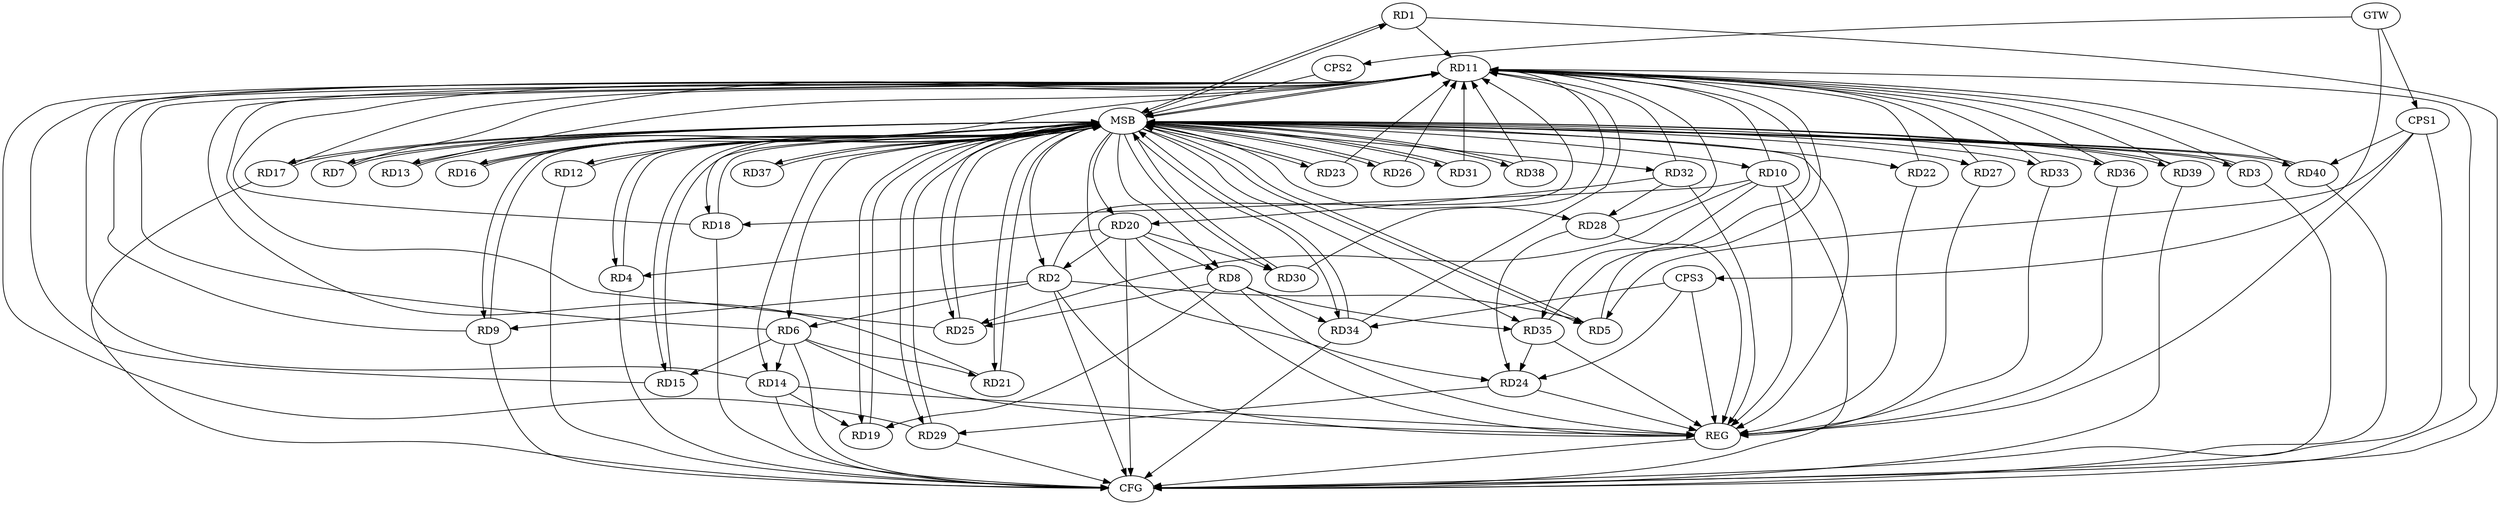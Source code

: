 strict digraph G {
  RD1 [ label="RD1" ];
  RD2 [ label="RD2" ];
  RD3 [ label="RD3" ];
  RD4 [ label="RD4" ];
  RD5 [ label="RD5" ];
  RD6 [ label="RD6" ];
  RD7 [ label="RD7" ];
  RD8 [ label="RD8" ];
  RD9 [ label="RD9" ];
  RD10 [ label="RD10" ];
  RD11 [ label="RD11" ];
  RD12 [ label="RD12" ];
  RD13 [ label="RD13" ];
  RD14 [ label="RD14" ];
  RD15 [ label="RD15" ];
  RD16 [ label="RD16" ];
  RD17 [ label="RD17" ];
  RD18 [ label="RD18" ];
  RD19 [ label="RD19" ];
  RD20 [ label="RD20" ];
  RD21 [ label="RD21" ];
  RD22 [ label="RD22" ];
  RD23 [ label="RD23" ];
  RD24 [ label="RD24" ];
  RD25 [ label="RD25" ];
  RD26 [ label="RD26" ];
  RD27 [ label="RD27" ];
  RD28 [ label="RD28" ];
  RD29 [ label="RD29" ];
  RD30 [ label="RD30" ];
  RD31 [ label="RD31" ];
  RD32 [ label="RD32" ];
  RD33 [ label="RD33" ];
  RD34 [ label="RD34" ];
  RD35 [ label="RD35" ];
  RD36 [ label="RD36" ];
  RD37 [ label="RD37" ];
  RD38 [ label="RD38" ];
  RD39 [ label="RD39" ];
  RD40 [ label="RD40" ];
  CPS1 [ label="CPS1" ];
  CPS2 [ label="CPS2" ];
  CPS3 [ label="CPS3" ];
  GTW [ label="GTW" ];
  REG [ label="REG" ];
  MSB [ label="MSB" ];
  CFG [ label="CFG" ];
  RD2 -> RD5;
  RD2 -> RD6;
  RD2 -> RD9;
  RD20 -> RD2;
  RD20 -> RD4;
  RD6 -> RD11;
  RD6 -> RD14;
  RD6 -> RD15;
  RD6 -> RD21;
  RD8 -> RD19;
  RD20 -> RD8;
  RD8 -> RD25;
  RD8 -> RD34;
  RD8 -> RD35;
  RD10 -> RD11;
  RD10 -> RD18;
  RD10 -> RD25;
  RD10 -> RD35;
  RD28 -> RD11;
  RD32 -> RD11;
  RD36 -> RD11;
  RD14 -> RD19;
  RD20 -> RD30;
  RD32 -> RD20;
  RD28 -> RD24;
  RD24 -> RD29;
  RD35 -> RD24;
  RD32 -> RD28;
  CPS1 -> RD40;
  CPS1 -> RD5;
  CPS3 -> RD34;
  CPS3 -> RD24;
  GTW -> CPS1;
  GTW -> CPS2;
  GTW -> CPS3;
  RD2 -> REG;
  RD6 -> REG;
  RD8 -> REG;
  RD10 -> REG;
  RD14 -> REG;
  RD20 -> REG;
  RD22 -> REG;
  RD24 -> REG;
  RD27 -> REG;
  RD28 -> REG;
  RD32 -> REG;
  RD33 -> REG;
  RD35 -> REG;
  RD36 -> REG;
  CPS1 -> REG;
  CPS3 -> REG;
  RD1 -> MSB;
  MSB -> RD22;
  MSB -> REG;
  RD3 -> MSB;
  MSB -> RD8;
  MSB -> RD12;
  MSB -> RD33;
  MSB -> RD36;
  RD4 -> MSB;
  MSB -> RD13;
  MSB -> RD28;
  MSB -> RD31;
  RD5 -> MSB;
  MSB -> RD6;
  MSB -> RD14;
  MSB -> RD18;
  MSB -> RD21;
  MSB -> RD24;
  MSB -> RD25;
  RD7 -> MSB;
  MSB -> RD3;
  MSB -> RD9;
  MSB -> RD30;
  MSB -> RD37;
  RD9 -> MSB;
  MSB -> RD4;
  MSB -> RD23;
  MSB -> RD35;
  RD11 -> MSB;
  MSB -> RD32;
  RD12 -> MSB;
  MSB -> RD15;
  MSB -> RD29;
  RD13 -> MSB;
  MSB -> RD38;
  MSB -> RD39;
  RD15 -> MSB;
  MSB -> RD10;
  MSB -> RD34;
  RD16 -> MSB;
  RD17 -> MSB;
  MSB -> RD7;
  RD18 -> MSB;
  MSB -> RD19;
  RD19 -> MSB;
  MSB -> RD1;
  RD21 -> MSB;
  MSB -> RD16;
  RD23 -> MSB;
  MSB -> RD2;
  RD25 -> MSB;
  MSB -> RD40;
  RD26 -> MSB;
  MSB -> RD5;
  RD29 -> MSB;
  RD30 -> MSB;
  MSB -> RD11;
  RD31 -> MSB;
  MSB -> RD27;
  RD34 -> MSB;
  MSB -> RD20;
  RD37 -> MSB;
  RD38 -> MSB;
  MSB -> RD26;
  RD39 -> MSB;
  RD40 -> MSB;
  MSB -> RD17;
  CPS2 -> MSB;
  RD12 -> CFG;
  RD2 -> CFG;
  RD34 -> CFG;
  RD39 -> CFG;
  RD6 -> CFG;
  CPS1 -> CFG;
  RD10 -> CFG;
  RD14 -> CFG;
  RD29 -> CFG;
  RD9 -> CFG;
  RD11 -> CFG;
  RD1 -> CFG;
  RD18 -> CFG;
  RD4 -> CFG;
  RD3 -> CFG;
  RD20 -> CFG;
  RD40 -> CFG;
  RD17 -> CFG;
  REG -> CFG;
  RD5 -> RD11;
  RD14 -> RD11;
  RD40 -> RD11;
  RD17 -> RD11;
  RD29 -> RD11;
  RD15 -> RD11;
  RD26 -> RD11;
  RD9 -> RD11;
  RD30 -> RD11;
  RD21 -> RD11;
  RD34 -> RD11;
  RD18 -> RD11;
  RD13 -> RD11;
  RD16 -> RD11;
  RD27 -> RD11;
  RD39 -> RD11;
  RD33 -> RD11;
  RD31 -> RD11;
  RD23 -> RD11;
  RD3 -> RD11;
  RD2 -> RD11;
  RD1 -> RD11;
  RD25 -> RD11;
  RD35 -> RD11;
  RD38 -> RD11;
  RD7 -> RD11;
  RD22 -> RD11;
}
